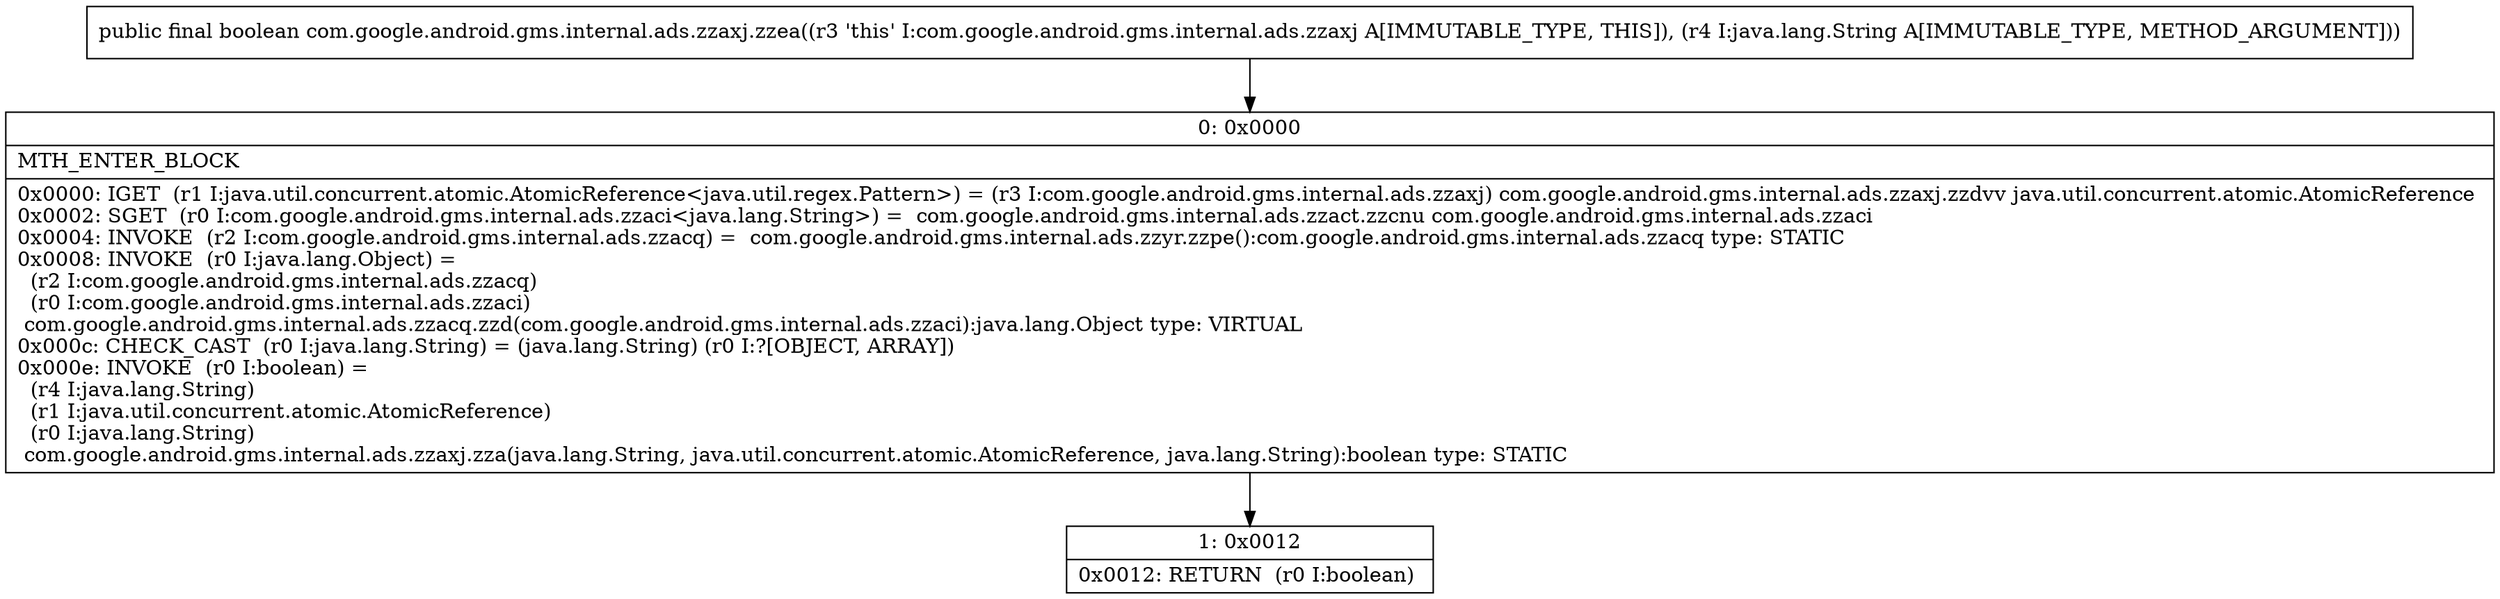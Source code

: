 digraph "CFG forcom.google.android.gms.internal.ads.zzaxj.zzea(Ljava\/lang\/String;)Z" {
Node_0 [shape=record,label="{0\:\ 0x0000|MTH_ENTER_BLOCK\l|0x0000: IGET  (r1 I:java.util.concurrent.atomic.AtomicReference\<java.util.regex.Pattern\>) = (r3 I:com.google.android.gms.internal.ads.zzaxj) com.google.android.gms.internal.ads.zzaxj.zzdvv java.util.concurrent.atomic.AtomicReference \l0x0002: SGET  (r0 I:com.google.android.gms.internal.ads.zzaci\<java.lang.String\>) =  com.google.android.gms.internal.ads.zzact.zzcnu com.google.android.gms.internal.ads.zzaci \l0x0004: INVOKE  (r2 I:com.google.android.gms.internal.ads.zzacq) =  com.google.android.gms.internal.ads.zzyr.zzpe():com.google.android.gms.internal.ads.zzacq type: STATIC \l0x0008: INVOKE  (r0 I:java.lang.Object) = \l  (r2 I:com.google.android.gms.internal.ads.zzacq)\l  (r0 I:com.google.android.gms.internal.ads.zzaci)\l com.google.android.gms.internal.ads.zzacq.zzd(com.google.android.gms.internal.ads.zzaci):java.lang.Object type: VIRTUAL \l0x000c: CHECK_CAST  (r0 I:java.lang.String) = (java.lang.String) (r0 I:?[OBJECT, ARRAY]) \l0x000e: INVOKE  (r0 I:boolean) = \l  (r4 I:java.lang.String)\l  (r1 I:java.util.concurrent.atomic.AtomicReference)\l  (r0 I:java.lang.String)\l com.google.android.gms.internal.ads.zzaxj.zza(java.lang.String, java.util.concurrent.atomic.AtomicReference, java.lang.String):boolean type: STATIC \l}"];
Node_1 [shape=record,label="{1\:\ 0x0012|0x0012: RETURN  (r0 I:boolean) \l}"];
MethodNode[shape=record,label="{public final boolean com.google.android.gms.internal.ads.zzaxj.zzea((r3 'this' I:com.google.android.gms.internal.ads.zzaxj A[IMMUTABLE_TYPE, THIS]), (r4 I:java.lang.String A[IMMUTABLE_TYPE, METHOD_ARGUMENT])) }"];
MethodNode -> Node_0;
Node_0 -> Node_1;
}

